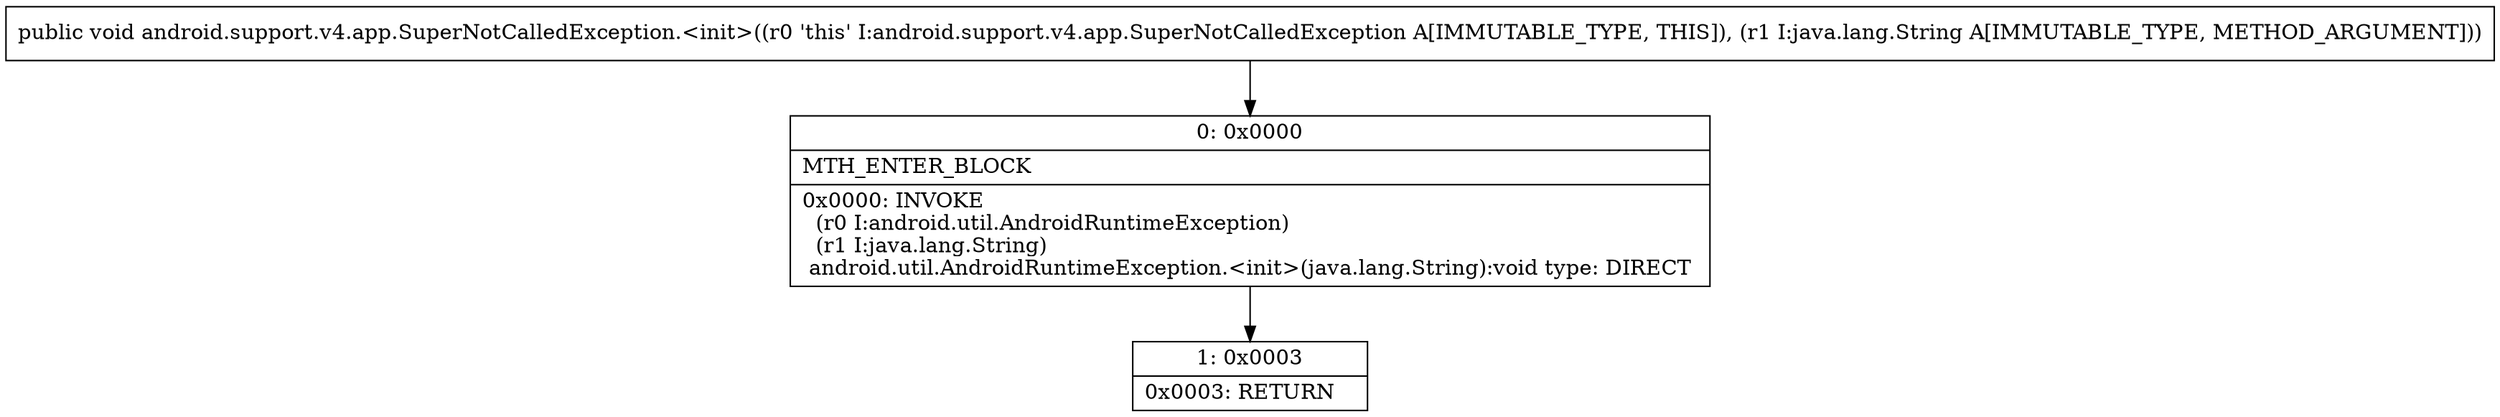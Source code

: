 digraph "CFG forandroid.support.v4.app.SuperNotCalledException.\<init\>(Ljava\/lang\/String;)V" {
Node_0 [shape=record,label="{0\:\ 0x0000|MTH_ENTER_BLOCK\l|0x0000: INVOKE  \l  (r0 I:android.util.AndroidRuntimeException)\l  (r1 I:java.lang.String)\l android.util.AndroidRuntimeException.\<init\>(java.lang.String):void type: DIRECT \l}"];
Node_1 [shape=record,label="{1\:\ 0x0003|0x0003: RETURN   \l}"];
MethodNode[shape=record,label="{public void android.support.v4.app.SuperNotCalledException.\<init\>((r0 'this' I:android.support.v4.app.SuperNotCalledException A[IMMUTABLE_TYPE, THIS]), (r1 I:java.lang.String A[IMMUTABLE_TYPE, METHOD_ARGUMENT])) }"];
MethodNode -> Node_0;
Node_0 -> Node_1;
}

